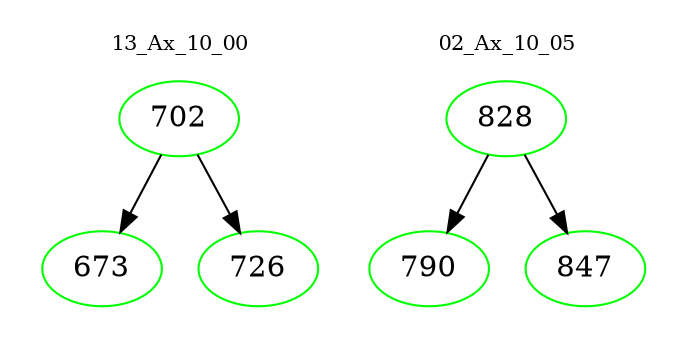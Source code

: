 digraph{
subgraph cluster_0 {
color = white
label = "13_Ax_10_00";
fontsize=10;
T0_702 [label="702", color="green"]
T0_702 -> T0_673 [color="black"]
T0_673 [label="673", color="green"]
T0_702 -> T0_726 [color="black"]
T0_726 [label="726", color="green"]
}
subgraph cluster_1 {
color = white
label = "02_Ax_10_05";
fontsize=10;
T1_828 [label="828", color="green"]
T1_828 -> T1_790 [color="black"]
T1_790 [label="790", color="green"]
T1_828 -> T1_847 [color="black"]
T1_847 [label="847", color="green"]
}
}
